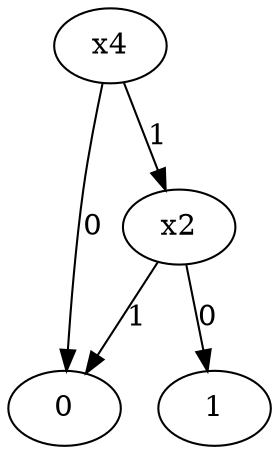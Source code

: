 digraph tree {
	x4
	0
	x4 -> 0 [label=0]
	x2
	1
	x2 -> 1 [label=0]
	0
	x2 -> 0 [label=1]
	x2
	x4 -> x2 [label=1]
}
